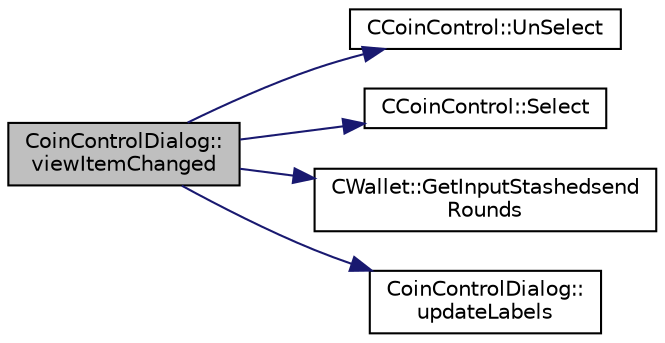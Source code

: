 digraph "CoinControlDialog::viewItemChanged"
{
  edge [fontname="Helvetica",fontsize="10",labelfontname="Helvetica",labelfontsize="10"];
  node [fontname="Helvetica",fontsize="10",shape=record];
  rankdir="LR";
  Node574 [label="CoinControlDialog::\lviewItemChanged",height=0.2,width=0.4,color="black", fillcolor="grey75", style="filled", fontcolor="black"];
  Node574 -> Node575 [color="midnightblue",fontsize="10",style="solid",fontname="Helvetica"];
  Node575 [label="CCoinControl::UnSelect",height=0.2,width=0.4,color="black", fillcolor="white", style="filled",URL="$class_c_coin_control.html#a28843122428b30c81814e54b9a0bcaa6"];
  Node574 -> Node576 [color="midnightblue",fontsize="10",style="solid",fontname="Helvetica"];
  Node576 [label="CCoinControl::Select",height=0.2,width=0.4,color="black", fillcolor="white", style="filled",URL="$class_c_coin_control.html#a0c6d66b747f1e9531afa32a8bb851ba0"];
  Node574 -> Node577 [color="midnightblue",fontsize="10",style="solid",fontname="Helvetica"];
  Node577 [label="CWallet::GetInputStashedsend\lRounds",height=0.2,width=0.4,color="black", fillcolor="white", style="filled",URL="$class_c_wallet.html#a9a6ea9a3fe28ec7ef0ed0871647b59db"];
  Node574 -> Node578 [color="midnightblue",fontsize="10",style="solid",fontname="Helvetica"];
  Node578 [label="CoinControlDialog::\lupdateLabels",height=0.2,width=0.4,color="black", fillcolor="white", style="filled",URL="$class_coin_control_dialog.html#a4fc60e89b097952ff22dc0f9c58c87d9"];
}
